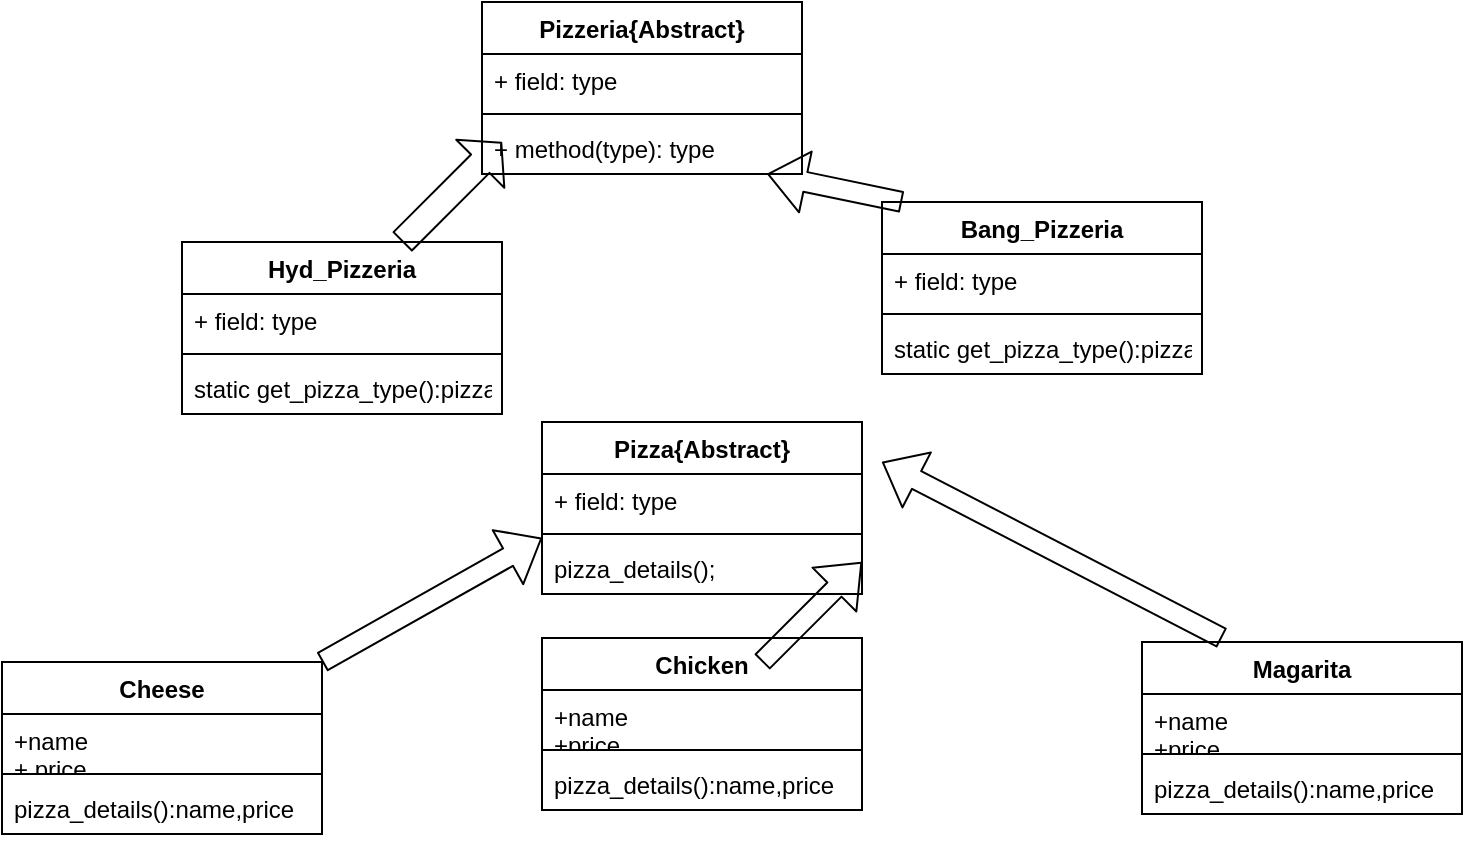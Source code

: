 <mxfile version="13.0.9" type="device"><diagram id="YmaBzFU9ns6uyKnqPBSd" name="Page-1"><mxGraphModel dx="868" dy="433" grid="1" gridSize="10" guides="1" tooltips="1" connect="1" arrows="1" fold="1" page="1" pageScale="1" pageWidth="850" pageHeight="1100" math="0" shadow="0"><root><mxCell id="0"/><mxCell id="1" parent="0"/><mxCell id="UoJ2G0tXGP4vZf81GdW1-1" value="Pizzeria{Abstract}" style="swimlane;fontStyle=1;align=center;verticalAlign=top;childLayout=stackLayout;horizontal=1;startSize=26;horizontalStack=0;resizeParent=1;resizeParentMax=0;resizeLast=0;collapsible=1;marginBottom=0;" vertex="1" parent="1"><mxGeometry x="270" y="210" width="160" height="86" as="geometry"/></mxCell><mxCell id="UoJ2G0tXGP4vZf81GdW1-2" value="+ field: type" style="text;strokeColor=none;fillColor=none;align=left;verticalAlign=top;spacingLeft=4;spacingRight=4;overflow=hidden;rotatable=0;points=[[0,0.5],[1,0.5]];portConstraint=eastwest;" vertex="1" parent="UoJ2G0tXGP4vZf81GdW1-1"><mxGeometry y="26" width="160" height="26" as="geometry"/></mxCell><mxCell id="UoJ2G0tXGP4vZf81GdW1-3" value="" style="line;strokeWidth=1;fillColor=none;align=left;verticalAlign=middle;spacingTop=-1;spacingLeft=3;spacingRight=3;rotatable=0;labelPosition=right;points=[];portConstraint=eastwest;" vertex="1" parent="UoJ2G0tXGP4vZf81GdW1-1"><mxGeometry y="52" width="160" height="8" as="geometry"/></mxCell><mxCell id="UoJ2G0tXGP4vZf81GdW1-4" value="+ method(type): type" style="text;strokeColor=none;fillColor=none;align=left;verticalAlign=top;spacingLeft=4;spacingRight=4;overflow=hidden;rotatable=0;points=[[0,0.5],[1,0.5]];portConstraint=eastwest;" vertex="1" parent="UoJ2G0tXGP4vZf81GdW1-1"><mxGeometry y="60" width="160" height="26" as="geometry"/></mxCell><mxCell id="UoJ2G0tXGP4vZf81GdW1-5" value="Hyd_Pizzeria" style="swimlane;fontStyle=1;align=center;verticalAlign=top;childLayout=stackLayout;horizontal=1;startSize=26;horizontalStack=0;resizeParent=1;resizeParentMax=0;resizeLast=0;collapsible=1;marginBottom=0;" vertex="1" parent="1"><mxGeometry x="120" y="330" width="160" height="86" as="geometry"/></mxCell><mxCell id="UoJ2G0tXGP4vZf81GdW1-6" value="+ field: type" style="text;strokeColor=none;fillColor=none;align=left;verticalAlign=top;spacingLeft=4;spacingRight=4;overflow=hidden;rotatable=0;points=[[0,0.5],[1,0.5]];portConstraint=eastwest;" vertex="1" parent="UoJ2G0tXGP4vZf81GdW1-5"><mxGeometry y="26" width="160" height="26" as="geometry"/></mxCell><mxCell id="UoJ2G0tXGP4vZf81GdW1-7" value="" style="line;strokeWidth=1;fillColor=none;align=left;verticalAlign=middle;spacingTop=-1;spacingLeft=3;spacingRight=3;rotatable=0;labelPosition=right;points=[];portConstraint=eastwest;" vertex="1" parent="UoJ2G0tXGP4vZf81GdW1-5"><mxGeometry y="52" width="160" height="8" as="geometry"/></mxCell><mxCell id="UoJ2G0tXGP4vZf81GdW1-8" value="static get_pizza_type():pizza" style="text;strokeColor=none;fillColor=none;align=left;verticalAlign=top;spacingLeft=4;spacingRight=4;overflow=hidden;rotatable=0;points=[[0,0.5],[1,0.5]];portConstraint=eastwest;" vertex="1" parent="UoJ2G0tXGP4vZf81GdW1-5"><mxGeometry y="60" width="160" height="26" as="geometry"/></mxCell><mxCell id="UoJ2G0tXGP4vZf81GdW1-9" value="Bang_Pizzeria" style="swimlane;fontStyle=1;align=center;verticalAlign=top;childLayout=stackLayout;horizontal=1;startSize=26;horizontalStack=0;resizeParent=1;resizeParentMax=0;resizeLast=0;collapsible=1;marginBottom=0;" vertex="1" parent="1"><mxGeometry x="470" y="310" width="160" height="86" as="geometry"/></mxCell><mxCell id="UoJ2G0tXGP4vZf81GdW1-10" value="+ field: type" style="text;strokeColor=none;fillColor=none;align=left;verticalAlign=top;spacingLeft=4;spacingRight=4;overflow=hidden;rotatable=0;points=[[0,0.5],[1,0.5]];portConstraint=eastwest;" vertex="1" parent="UoJ2G0tXGP4vZf81GdW1-9"><mxGeometry y="26" width="160" height="26" as="geometry"/></mxCell><mxCell id="UoJ2G0tXGP4vZf81GdW1-11" value="" style="line;strokeWidth=1;fillColor=none;align=left;verticalAlign=middle;spacingTop=-1;spacingLeft=3;spacingRight=3;rotatable=0;labelPosition=right;points=[];portConstraint=eastwest;" vertex="1" parent="UoJ2G0tXGP4vZf81GdW1-9"><mxGeometry y="52" width="160" height="8" as="geometry"/></mxCell><mxCell id="UoJ2G0tXGP4vZf81GdW1-12" value="static get_pizza_type():pizza" style="text;strokeColor=none;fillColor=none;align=left;verticalAlign=top;spacingLeft=4;spacingRight=4;overflow=hidden;rotatable=0;points=[[0,0.5],[1,0.5]];portConstraint=eastwest;" vertex="1" parent="UoJ2G0tXGP4vZf81GdW1-9"><mxGeometry y="60" width="160" height="26" as="geometry"/></mxCell><mxCell id="UoJ2G0tXGP4vZf81GdW1-13" value="Pizza{Abstract}" style="swimlane;fontStyle=1;align=center;verticalAlign=top;childLayout=stackLayout;horizontal=1;startSize=26;horizontalStack=0;resizeParent=1;resizeParentMax=0;resizeLast=0;collapsible=1;marginBottom=0;" vertex="1" parent="1"><mxGeometry x="300" y="420" width="160" height="86" as="geometry"/></mxCell><mxCell id="UoJ2G0tXGP4vZf81GdW1-14" value="+ field: type" style="text;strokeColor=none;fillColor=none;align=left;verticalAlign=top;spacingLeft=4;spacingRight=4;overflow=hidden;rotatable=0;points=[[0,0.5],[1,0.5]];portConstraint=eastwest;" vertex="1" parent="UoJ2G0tXGP4vZf81GdW1-13"><mxGeometry y="26" width="160" height="26" as="geometry"/></mxCell><mxCell id="UoJ2G0tXGP4vZf81GdW1-15" value="" style="line;strokeWidth=1;fillColor=none;align=left;verticalAlign=middle;spacingTop=-1;spacingLeft=3;spacingRight=3;rotatable=0;labelPosition=right;points=[];portConstraint=eastwest;" vertex="1" parent="UoJ2G0tXGP4vZf81GdW1-13"><mxGeometry y="52" width="160" height="8" as="geometry"/></mxCell><mxCell id="UoJ2G0tXGP4vZf81GdW1-16" value="pizza_details();" style="text;strokeColor=none;fillColor=none;align=left;verticalAlign=top;spacingLeft=4;spacingRight=4;overflow=hidden;rotatable=0;points=[[0,0.5],[1,0.5]];portConstraint=eastwest;" vertex="1" parent="UoJ2G0tXGP4vZf81GdW1-13"><mxGeometry y="60" width="160" height="26" as="geometry"/></mxCell><mxCell id="UoJ2G0tXGP4vZf81GdW1-21" value="Chicken" style="swimlane;fontStyle=1;align=center;verticalAlign=top;childLayout=stackLayout;horizontal=1;startSize=26;horizontalStack=0;resizeParent=1;resizeParentMax=0;resizeLast=0;collapsible=1;marginBottom=0;" vertex="1" parent="1"><mxGeometry x="300" y="528" width="160" height="86" as="geometry"/></mxCell><mxCell id="UoJ2G0tXGP4vZf81GdW1-31" value="" style="shape=flexArrow;endArrow=classic;html=1;" edge="1" parent="UoJ2G0tXGP4vZf81GdW1-21"><mxGeometry width="50" height="50" relative="1" as="geometry"><mxPoint x="110" y="12" as="sourcePoint"/><mxPoint x="160" y="-38" as="targetPoint"/></mxGeometry></mxCell><mxCell id="UoJ2G0tXGP4vZf81GdW1-22" value="+name&#10;+price" style="text;strokeColor=none;fillColor=none;align=left;verticalAlign=top;spacingLeft=4;spacingRight=4;overflow=hidden;rotatable=0;points=[[0,0.5],[1,0.5]];portConstraint=eastwest;" vertex="1" parent="UoJ2G0tXGP4vZf81GdW1-21"><mxGeometry y="26" width="160" height="26" as="geometry"/></mxCell><mxCell id="UoJ2G0tXGP4vZf81GdW1-23" value="" style="line;strokeWidth=1;fillColor=none;align=left;verticalAlign=middle;spacingTop=-1;spacingLeft=3;spacingRight=3;rotatable=0;labelPosition=right;points=[];portConstraint=eastwest;" vertex="1" parent="UoJ2G0tXGP4vZf81GdW1-21"><mxGeometry y="52" width="160" height="8" as="geometry"/></mxCell><mxCell id="UoJ2G0tXGP4vZf81GdW1-24" value="pizza_details():name,price" style="text;strokeColor=none;fillColor=none;align=left;verticalAlign=top;spacingLeft=4;spacingRight=4;overflow=hidden;rotatable=0;points=[[0,0.5],[1,0.5]];portConstraint=eastwest;" vertex="1" parent="UoJ2G0tXGP4vZf81GdW1-21"><mxGeometry y="60" width="160" height="26" as="geometry"/></mxCell><mxCell id="UoJ2G0tXGP4vZf81GdW1-25" value="Magarita" style="swimlane;fontStyle=1;align=center;verticalAlign=top;childLayout=stackLayout;horizontal=1;startSize=26;horizontalStack=0;resizeParent=1;resizeParentMax=0;resizeLast=0;collapsible=1;marginBottom=0;" vertex="1" parent="1"><mxGeometry x="600" y="530" width="160" height="86" as="geometry"/></mxCell><mxCell id="UoJ2G0tXGP4vZf81GdW1-26" value="+name&#10;+price" style="text;strokeColor=none;fillColor=none;align=left;verticalAlign=top;spacingLeft=4;spacingRight=4;overflow=hidden;rotatable=0;points=[[0,0.5],[1,0.5]];portConstraint=eastwest;" vertex="1" parent="UoJ2G0tXGP4vZf81GdW1-25"><mxGeometry y="26" width="160" height="26" as="geometry"/></mxCell><mxCell id="UoJ2G0tXGP4vZf81GdW1-27" value="" style="line;strokeWidth=1;fillColor=none;align=left;verticalAlign=middle;spacingTop=-1;spacingLeft=3;spacingRight=3;rotatable=0;labelPosition=right;points=[];portConstraint=eastwest;" vertex="1" parent="UoJ2G0tXGP4vZf81GdW1-25"><mxGeometry y="52" width="160" height="8" as="geometry"/></mxCell><mxCell id="UoJ2G0tXGP4vZf81GdW1-28" value="pizza_details():name,price" style="text;strokeColor=none;fillColor=none;align=left;verticalAlign=top;spacingLeft=4;spacingRight=4;overflow=hidden;rotatable=0;points=[[0,0.5],[1,0.5]];portConstraint=eastwest;" vertex="1" parent="UoJ2G0tXGP4vZf81GdW1-25"><mxGeometry y="60" width="160" height="26" as="geometry"/></mxCell><mxCell id="UoJ2G0tXGP4vZf81GdW1-29" value="" style="shape=flexArrow;endArrow=classic;html=1;exitX=1;exitY=0;exitDx=0;exitDy=0;" edge="1" parent="1" source="UoJ2G0tXGP4vZf81GdW1-17"><mxGeometry width="50" height="50" relative="1" as="geometry"><mxPoint x="250" y="528" as="sourcePoint"/><mxPoint x="300" y="478" as="targetPoint"/></mxGeometry></mxCell><mxCell id="UoJ2G0tXGP4vZf81GdW1-17" value="Cheese" style="swimlane;fontStyle=1;align=center;verticalAlign=top;childLayout=stackLayout;horizontal=1;startSize=26;horizontalStack=0;resizeParent=1;resizeParentMax=0;resizeLast=0;collapsible=1;marginBottom=0;" vertex="1" parent="1"><mxGeometry x="30" y="540" width="160" height="86" as="geometry"/></mxCell><mxCell id="UoJ2G0tXGP4vZf81GdW1-18" value="+name&#10;+ price" style="text;strokeColor=none;fillColor=none;align=left;verticalAlign=top;spacingLeft=4;spacingRight=4;overflow=hidden;rotatable=0;points=[[0,0.5],[1,0.5]];portConstraint=eastwest;" vertex="1" parent="UoJ2G0tXGP4vZf81GdW1-17"><mxGeometry y="26" width="160" height="26" as="geometry"/></mxCell><mxCell id="UoJ2G0tXGP4vZf81GdW1-19" value="" style="line;strokeWidth=1;fillColor=none;align=left;verticalAlign=middle;spacingTop=-1;spacingLeft=3;spacingRight=3;rotatable=0;labelPosition=right;points=[];portConstraint=eastwest;" vertex="1" parent="UoJ2G0tXGP4vZf81GdW1-17"><mxGeometry y="52" width="160" height="8" as="geometry"/></mxCell><mxCell id="UoJ2G0tXGP4vZf81GdW1-20" value="pizza_details():name,price" style="text;strokeColor=none;fillColor=none;align=left;verticalAlign=top;spacingLeft=4;spacingRight=4;overflow=hidden;rotatable=0;points=[[0,0.5],[1,0.5]];portConstraint=eastwest;" vertex="1" parent="UoJ2G0tXGP4vZf81GdW1-17"><mxGeometry y="60" width="160" height="26" as="geometry"/></mxCell><mxCell id="UoJ2G0tXGP4vZf81GdW1-32" value="" style="shape=flexArrow;endArrow=classic;html=1;" edge="1" parent="1"><mxGeometry width="50" height="50" relative="1" as="geometry"><mxPoint x="640" y="528" as="sourcePoint"/><mxPoint x="470" y="440" as="targetPoint"/></mxGeometry></mxCell><mxCell id="UoJ2G0tXGP4vZf81GdW1-33" value="" style="shape=flexArrow;endArrow=classic;html=1;" edge="1" parent="1" target="UoJ2G0tXGP4vZf81GdW1-4"><mxGeometry width="50" height="50" relative="1" as="geometry"><mxPoint x="480" y="310" as="sourcePoint"/><mxPoint x="530" y="260" as="targetPoint"/></mxGeometry></mxCell><mxCell id="UoJ2G0tXGP4vZf81GdW1-35" value="" style="shape=flexArrow;endArrow=classic;html=1;width=13;endSize=4.62;" edge="1" parent="1"><mxGeometry width="50" height="50" relative="1" as="geometry"><mxPoint x="230" y="330" as="sourcePoint"/><mxPoint x="280" y="280" as="targetPoint"/></mxGeometry></mxCell></root></mxGraphModel></diagram></mxfile>